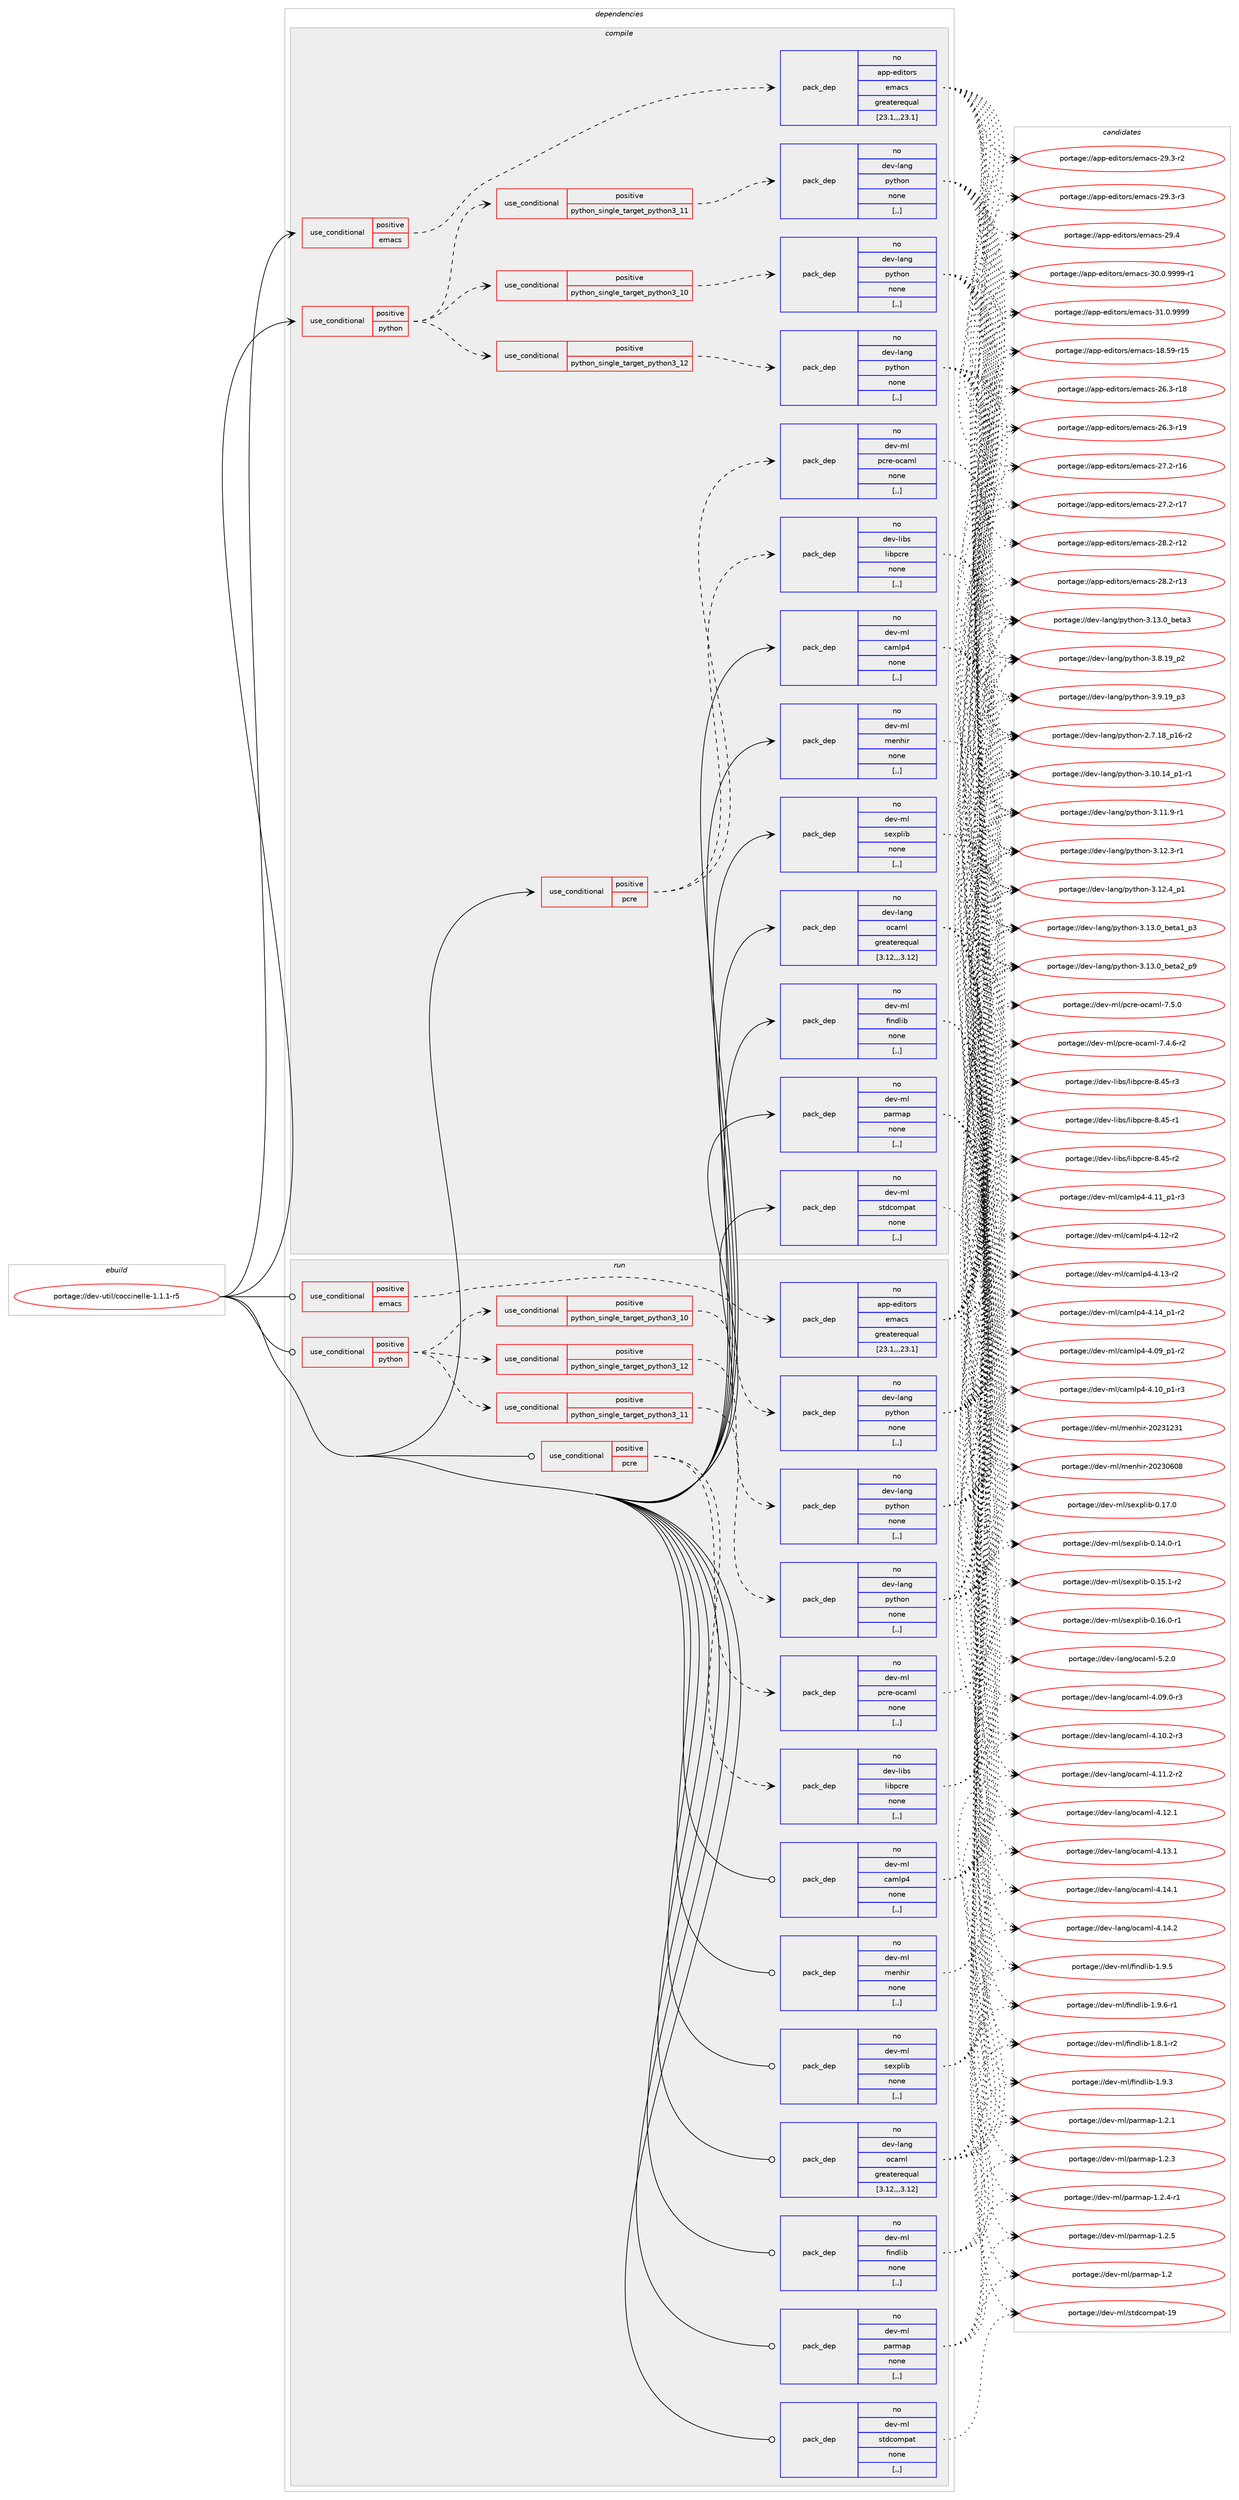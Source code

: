 digraph prolog {

# *************
# Graph options
# *************

newrank=true;
concentrate=true;
compound=true;
graph [rankdir=LR,fontname=Helvetica,fontsize=10,ranksep=1.5];#, ranksep=2.5, nodesep=0.2];
edge  [arrowhead=vee];
node  [fontname=Helvetica,fontsize=10];

# **********
# The ebuild
# **********

subgraph cluster_leftcol {
color=gray;
rank=same;
label=<<i>ebuild</i>>;
id [label="portage://dev-util/coccinelle-1.1.1-r5", color=red, width=4, href="../dev-util/coccinelle-1.1.1-r5.svg"];
}

# ****************
# The dependencies
# ****************

subgraph cluster_midcol {
color=gray;
label=<<i>dependencies</i>>;
subgraph cluster_compile {
fillcolor="#eeeeee";
style=filled;
label=<<i>compile</i>>;
subgraph cond58087 {
dependency207534 [label=<<TABLE BORDER="0" CELLBORDER="1" CELLSPACING="0" CELLPADDING="4"><TR><TD ROWSPAN="3" CELLPADDING="10">use_conditional</TD></TR><TR><TD>positive</TD></TR><TR><TD>emacs</TD></TR></TABLE>>, shape=none, color=red];
subgraph pack148061 {
dependency207535 [label=<<TABLE BORDER="0" CELLBORDER="1" CELLSPACING="0" CELLPADDING="4" WIDTH="220"><TR><TD ROWSPAN="6" CELLPADDING="30">pack_dep</TD></TR><TR><TD WIDTH="110">no</TD></TR><TR><TD>app-editors</TD></TR><TR><TD>emacs</TD></TR><TR><TD>greaterequal</TD></TR><TR><TD>[23.1,,,23.1]</TD></TR></TABLE>>, shape=none, color=blue];
}
dependency207534:e -> dependency207535:w [weight=20,style="dashed",arrowhead="vee"];
}
id:e -> dependency207534:w [weight=20,style="solid",arrowhead="vee"];
subgraph cond58088 {
dependency207536 [label=<<TABLE BORDER="0" CELLBORDER="1" CELLSPACING="0" CELLPADDING="4"><TR><TD ROWSPAN="3" CELLPADDING="10">use_conditional</TD></TR><TR><TD>positive</TD></TR><TR><TD>pcre</TD></TR></TABLE>>, shape=none, color=red];
subgraph pack148062 {
dependency207537 [label=<<TABLE BORDER="0" CELLBORDER="1" CELLSPACING="0" CELLPADDING="4" WIDTH="220"><TR><TD ROWSPAN="6" CELLPADDING="30">pack_dep</TD></TR><TR><TD WIDTH="110">no</TD></TR><TR><TD>dev-libs</TD></TR><TR><TD>libpcre</TD></TR><TR><TD>none</TD></TR><TR><TD>[,,]</TD></TR></TABLE>>, shape=none, color=blue];
}
dependency207536:e -> dependency207537:w [weight=20,style="dashed",arrowhead="vee"];
subgraph pack148063 {
dependency207538 [label=<<TABLE BORDER="0" CELLBORDER="1" CELLSPACING="0" CELLPADDING="4" WIDTH="220"><TR><TD ROWSPAN="6" CELLPADDING="30">pack_dep</TD></TR><TR><TD WIDTH="110">no</TD></TR><TR><TD>dev-ml</TD></TR><TR><TD>pcre-ocaml</TD></TR><TR><TD>none</TD></TR><TR><TD>[,,]</TD></TR></TABLE>>, shape=none, color=blue];
}
dependency207536:e -> dependency207538:w [weight=20,style="dashed",arrowhead="vee"];
}
id:e -> dependency207536:w [weight=20,style="solid",arrowhead="vee"];
subgraph cond58089 {
dependency207539 [label=<<TABLE BORDER="0" CELLBORDER="1" CELLSPACING="0" CELLPADDING="4"><TR><TD ROWSPAN="3" CELLPADDING="10">use_conditional</TD></TR><TR><TD>positive</TD></TR><TR><TD>python</TD></TR></TABLE>>, shape=none, color=red];
subgraph cond58090 {
dependency207540 [label=<<TABLE BORDER="0" CELLBORDER="1" CELLSPACING="0" CELLPADDING="4"><TR><TD ROWSPAN="3" CELLPADDING="10">use_conditional</TD></TR><TR><TD>positive</TD></TR><TR><TD>python_single_target_python3_10</TD></TR></TABLE>>, shape=none, color=red];
subgraph pack148064 {
dependency207541 [label=<<TABLE BORDER="0" CELLBORDER="1" CELLSPACING="0" CELLPADDING="4" WIDTH="220"><TR><TD ROWSPAN="6" CELLPADDING="30">pack_dep</TD></TR><TR><TD WIDTH="110">no</TD></TR><TR><TD>dev-lang</TD></TR><TR><TD>python</TD></TR><TR><TD>none</TD></TR><TR><TD>[,,]</TD></TR></TABLE>>, shape=none, color=blue];
}
dependency207540:e -> dependency207541:w [weight=20,style="dashed",arrowhead="vee"];
}
dependency207539:e -> dependency207540:w [weight=20,style="dashed",arrowhead="vee"];
subgraph cond58091 {
dependency207542 [label=<<TABLE BORDER="0" CELLBORDER="1" CELLSPACING="0" CELLPADDING="4"><TR><TD ROWSPAN="3" CELLPADDING="10">use_conditional</TD></TR><TR><TD>positive</TD></TR><TR><TD>python_single_target_python3_11</TD></TR></TABLE>>, shape=none, color=red];
subgraph pack148065 {
dependency207543 [label=<<TABLE BORDER="0" CELLBORDER="1" CELLSPACING="0" CELLPADDING="4" WIDTH="220"><TR><TD ROWSPAN="6" CELLPADDING="30">pack_dep</TD></TR><TR><TD WIDTH="110">no</TD></TR><TR><TD>dev-lang</TD></TR><TR><TD>python</TD></TR><TR><TD>none</TD></TR><TR><TD>[,,]</TD></TR></TABLE>>, shape=none, color=blue];
}
dependency207542:e -> dependency207543:w [weight=20,style="dashed",arrowhead="vee"];
}
dependency207539:e -> dependency207542:w [weight=20,style="dashed",arrowhead="vee"];
subgraph cond58092 {
dependency207544 [label=<<TABLE BORDER="0" CELLBORDER="1" CELLSPACING="0" CELLPADDING="4"><TR><TD ROWSPAN="3" CELLPADDING="10">use_conditional</TD></TR><TR><TD>positive</TD></TR><TR><TD>python_single_target_python3_12</TD></TR></TABLE>>, shape=none, color=red];
subgraph pack148066 {
dependency207545 [label=<<TABLE BORDER="0" CELLBORDER="1" CELLSPACING="0" CELLPADDING="4" WIDTH="220"><TR><TD ROWSPAN="6" CELLPADDING="30">pack_dep</TD></TR><TR><TD WIDTH="110">no</TD></TR><TR><TD>dev-lang</TD></TR><TR><TD>python</TD></TR><TR><TD>none</TD></TR><TR><TD>[,,]</TD></TR></TABLE>>, shape=none, color=blue];
}
dependency207544:e -> dependency207545:w [weight=20,style="dashed",arrowhead="vee"];
}
dependency207539:e -> dependency207544:w [weight=20,style="dashed",arrowhead="vee"];
}
id:e -> dependency207539:w [weight=20,style="solid",arrowhead="vee"];
subgraph pack148067 {
dependency207546 [label=<<TABLE BORDER="0" CELLBORDER="1" CELLSPACING="0" CELLPADDING="4" WIDTH="220"><TR><TD ROWSPAN="6" CELLPADDING="30">pack_dep</TD></TR><TR><TD WIDTH="110">no</TD></TR><TR><TD>dev-lang</TD></TR><TR><TD>ocaml</TD></TR><TR><TD>greaterequal</TD></TR><TR><TD>[3.12,,,3.12]</TD></TR></TABLE>>, shape=none, color=blue];
}
id:e -> dependency207546:w [weight=20,style="solid",arrowhead="vee"];
subgraph pack148068 {
dependency207547 [label=<<TABLE BORDER="0" CELLBORDER="1" CELLSPACING="0" CELLPADDING="4" WIDTH="220"><TR><TD ROWSPAN="6" CELLPADDING="30">pack_dep</TD></TR><TR><TD WIDTH="110">no</TD></TR><TR><TD>dev-ml</TD></TR><TR><TD>camlp4</TD></TR><TR><TD>none</TD></TR><TR><TD>[,,]</TD></TR></TABLE>>, shape=none, color=blue];
}
id:e -> dependency207547:w [weight=20,style="solid",arrowhead="vee"];
subgraph pack148069 {
dependency207548 [label=<<TABLE BORDER="0" CELLBORDER="1" CELLSPACING="0" CELLPADDING="4" WIDTH="220"><TR><TD ROWSPAN="6" CELLPADDING="30">pack_dep</TD></TR><TR><TD WIDTH="110">no</TD></TR><TR><TD>dev-ml</TD></TR><TR><TD>findlib</TD></TR><TR><TD>none</TD></TR><TR><TD>[,,]</TD></TR></TABLE>>, shape=none, color=blue];
}
id:e -> dependency207548:w [weight=20,style="solid",arrowhead="vee"];
subgraph pack148070 {
dependency207549 [label=<<TABLE BORDER="0" CELLBORDER="1" CELLSPACING="0" CELLPADDING="4" WIDTH="220"><TR><TD ROWSPAN="6" CELLPADDING="30">pack_dep</TD></TR><TR><TD WIDTH="110">no</TD></TR><TR><TD>dev-ml</TD></TR><TR><TD>menhir</TD></TR><TR><TD>none</TD></TR><TR><TD>[,,]</TD></TR></TABLE>>, shape=none, color=blue];
}
id:e -> dependency207549:w [weight=20,style="solid",arrowhead="vee"];
subgraph pack148071 {
dependency207550 [label=<<TABLE BORDER="0" CELLBORDER="1" CELLSPACING="0" CELLPADDING="4" WIDTH="220"><TR><TD ROWSPAN="6" CELLPADDING="30">pack_dep</TD></TR><TR><TD WIDTH="110">no</TD></TR><TR><TD>dev-ml</TD></TR><TR><TD>parmap</TD></TR><TR><TD>none</TD></TR><TR><TD>[,,]</TD></TR></TABLE>>, shape=none, color=blue];
}
id:e -> dependency207550:w [weight=20,style="solid",arrowhead="vee"];
subgraph pack148072 {
dependency207551 [label=<<TABLE BORDER="0" CELLBORDER="1" CELLSPACING="0" CELLPADDING="4" WIDTH="220"><TR><TD ROWSPAN="6" CELLPADDING="30">pack_dep</TD></TR><TR><TD WIDTH="110">no</TD></TR><TR><TD>dev-ml</TD></TR><TR><TD>sexplib</TD></TR><TR><TD>none</TD></TR><TR><TD>[,,]</TD></TR></TABLE>>, shape=none, color=blue];
}
id:e -> dependency207551:w [weight=20,style="solid",arrowhead="vee"];
subgraph pack148073 {
dependency207552 [label=<<TABLE BORDER="0" CELLBORDER="1" CELLSPACING="0" CELLPADDING="4" WIDTH="220"><TR><TD ROWSPAN="6" CELLPADDING="30">pack_dep</TD></TR><TR><TD WIDTH="110">no</TD></TR><TR><TD>dev-ml</TD></TR><TR><TD>stdcompat</TD></TR><TR><TD>none</TD></TR><TR><TD>[,,]</TD></TR></TABLE>>, shape=none, color=blue];
}
id:e -> dependency207552:w [weight=20,style="solid",arrowhead="vee"];
}
subgraph cluster_compileandrun {
fillcolor="#eeeeee";
style=filled;
label=<<i>compile and run</i>>;
}
subgraph cluster_run {
fillcolor="#eeeeee";
style=filled;
label=<<i>run</i>>;
subgraph cond58093 {
dependency207553 [label=<<TABLE BORDER="0" CELLBORDER="1" CELLSPACING="0" CELLPADDING="4"><TR><TD ROWSPAN="3" CELLPADDING="10">use_conditional</TD></TR><TR><TD>positive</TD></TR><TR><TD>emacs</TD></TR></TABLE>>, shape=none, color=red];
subgraph pack148074 {
dependency207554 [label=<<TABLE BORDER="0" CELLBORDER="1" CELLSPACING="0" CELLPADDING="4" WIDTH="220"><TR><TD ROWSPAN="6" CELLPADDING="30">pack_dep</TD></TR><TR><TD WIDTH="110">no</TD></TR><TR><TD>app-editors</TD></TR><TR><TD>emacs</TD></TR><TR><TD>greaterequal</TD></TR><TR><TD>[23.1,,,23.1]</TD></TR></TABLE>>, shape=none, color=blue];
}
dependency207553:e -> dependency207554:w [weight=20,style="dashed",arrowhead="vee"];
}
id:e -> dependency207553:w [weight=20,style="solid",arrowhead="odot"];
subgraph cond58094 {
dependency207555 [label=<<TABLE BORDER="0" CELLBORDER="1" CELLSPACING="0" CELLPADDING="4"><TR><TD ROWSPAN="3" CELLPADDING="10">use_conditional</TD></TR><TR><TD>positive</TD></TR><TR><TD>pcre</TD></TR></TABLE>>, shape=none, color=red];
subgraph pack148075 {
dependency207556 [label=<<TABLE BORDER="0" CELLBORDER="1" CELLSPACING="0" CELLPADDING="4" WIDTH="220"><TR><TD ROWSPAN="6" CELLPADDING="30">pack_dep</TD></TR><TR><TD WIDTH="110">no</TD></TR><TR><TD>dev-libs</TD></TR><TR><TD>libpcre</TD></TR><TR><TD>none</TD></TR><TR><TD>[,,]</TD></TR></TABLE>>, shape=none, color=blue];
}
dependency207555:e -> dependency207556:w [weight=20,style="dashed",arrowhead="vee"];
subgraph pack148076 {
dependency207557 [label=<<TABLE BORDER="0" CELLBORDER="1" CELLSPACING="0" CELLPADDING="4" WIDTH="220"><TR><TD ROWSPAN="6" CELLPADDING="30">pack_dep</TD></TR><TR><TD WIDTH="110">no</TD></TR><TR><TD>dev-ml</TD></TR><TR><TD>pcre-ocaml</TD></TR><TR><TD>none</TD></TR><TR><TD>[,,]</TD></TR></TABLE>>, shape=none, color=blue];
}
dependency207555:e -> dependency207557:w [weight=20,style="dashed",arrowhead="vee"];
}
id:e -> dependency207555:w [weight=20,style="solid",arrowhead="odot"];
subgraph cond58095 {
dependency207558 [label=<<TABLE BORDER="0" CELLBORDER="1" CELLSPACING="0" CELLPADDING="4"><TR><TD ROWSPAN="3" CELLPADDING="10">use_conditional</TD></TR><TR><TD>positive</TD></TR><TR><TD>python</TD></TR></TABLE>>, shape=none, color=red];
subgraph cond58096 {
dependency207559 [label=<<TABLE BORDER="0" CELLBORDER="1" CELLSPACING="0" CELLPADDING="4"><TR><TD ROWSPAN="3" CELLPADDING="10">use_conditional</TD></TR><TR><TD>positive</TD></TR><TR><TD>python_single_target_python3_10</TD></TR></TABLE>>, shape=none, color=red];
subgraph pack148077 {
dependency207560 [label=<<TABLE BORDER="0" CELLBORDER="1" CELLSPACING="0" CELLPADDING="4" WIDTH="220"><TR><TD ROWSPAN="6" CELLPADDING="30">pack_dep</TD></TR><TR><TD WIDTH="110">no</TD></TR><TR><TD>dev-lang</TD></TR><TR><TD>python</TD></TR><TR><TD>none</TD></TR><TR><TD>[,,]</TD></TR></TABLE>>, shape=none, color=blue];
}
dependency207559:e -> dependency207560:w [weight=20,style="dashed",arrowhead="vee"];
}
dependency207558:e -> dependency207559:w [weight=20,style="dashed",arrowhead="vee"];
subgraph cond58097 {
dependency207561 [label=<<TABLE BORDER="0" CELLBORDER="1" CELLSPACING="0" CELLPADDING="4"><TR><TD ROWSPAN="3" CELLPADDING="10">use_conditional</TD></TR><TR><TD>positive</TD></TR><TR><TD>python_single_target_python3_11</TD></TR></TABLE>>, shape=none, color=red];
subgraph pack148078 {
dependency207562 [label=<<TABLE BORDER="0" CELLBORDER="1" CELLSPACING="0" CELLPADDING="4" WIDTH="220"><TR><TD ROWSPAN="6" CELLPADDING="30">pack_dep</TD></TR><TR><TD WIDTH="110">no</TD></TR><TR><TD>dev-lang</TD></TR><TR><TD>python</TD></TR><TR><TD>none</TD></TR><TR><TD>[,,]</TD></TR></TABLE>>, shape=none, color=blue];
}
dependency207561:e -> dependency207562:w [weight=20,style="dashed",arrowhead="vee"];
}
dependency207558:e -> dependency207561:w [weight=20,style="dashed",arrowhead="vee"];
subgraph cond58098 {
dependency207563 [label=<<TABLE BORDER="0" CELLBORDER="1" CELLSPACING="0" CELLPADDING="4"><TR><TD ROWSPAN="3" CELLPADDING="10">use_conditional</TD></TR><TR><TD>positive</TD></TR><TR><TD>python_single_target_python3_12</TD></TR></TABLE>>, shape=none, color=red];
subgraph pack148079 {
dependency207564 [label=<<TABLE BORDER="0" CELLBORDER="1" CELLSPACING="0" CELLPADDING="4" WIDTH="220"><TR><TD ROWSPAN="6" CELLPADDING="30">pack_dep</TD></TR><TR><TD WIDTH="110">no</TD></TR><TR><TD>dev-lang</TD></TR><TR><TD>python</TD></TR><TR><TD>none</TD></TR><TR><TD>[,,]</TD></TR></TABLE>>, shape=none, color=blue];
}
dependency207563:e -> dependency207564:w [weight=20,style="dashed",arrowhead="vee"];
}
dependency207558:e -> dependency207563:w [weight=20,style="dashed",arrowhead="vee"];
}
id:e -> dependency207558:w [weight=20,style="solid",arrowhead="odot"];
subgraph pack148080 {
dependency207565 [label=<<TABLE BORDER="0" CELLBORDER="1" CELLSPACING="0" CELLPADDING="4" WIDTH="220"><TR><TD ROWSPAN="6" CELLPADDING="30">pack_dep</TD></TR><TR><TD WIDTH="110">no</TD></TR><TR><TD>dev-lang</TD></TR><TR><TD>ocaml</TD></TR><TR><TD>greaterequal</TD></TR><TR><TD>[3.12,,,3.12]</TD></TR></TABLE>>, shape=none, color=blue];
}
id:e -> dependency207565:w [weight=20,style="solid",arrowhead="odot"];
subgraph pack148081 {
dependency207566 [label=<<TABLE BORDER="0" CELLBORDER="1" CELLSPACING="0" CELLPADDING="4" WIDTH="220"><TR><TD ROWSPAN="6" CELLPADDING="30">pack_dep</TD></TR><TR><TD WIDTH="110">no</TD></TR><TR><TD>dev-ml</TD></TR><TR><TD>camlp4</TD></TR><TR><TD>none</TD></TR><TR><TD>[,,]</TD></TR></TABLE>>, shape=none, color=blue];
}
id:e -> dependency207566:w [weight=20,style="solid",arrowhead="odot"];
subgraph pack148082 {
dependency207567 [label=<<TABLE BORDER="0" CELLBORDER="1" CELLSPACING="0" CELLPADDING="4" WIDTH="220"><TR><TD ROWSPAN="6" CELLPADDING="30">pack_dep</TD></TR><TR><TD WIDTH="110">no</TD></TR><TR><TD>dev-ml</TD></TR><TR><TD>findlib</TD></TR><TR><TD>none</TD></TR><TR><TD>[,,]</TD></TR></TABLE>>, shape=none, color=blue];
}
id:e -> dependency207567:w [weight=20,style="solid",arrowhead="odot"];
subgraph pack148083 {
dependency207568 [label=<<TABLE BORDER="0" CELLBORDER="1" CELLSPACING="0" CELLPADDING="4" WIDTH="220"><TR><TD ROWSPAN="6" CELLPADDING="30">pack_dep</TD></TR><TR><TD WIDTH="110">no</TD></TR><TR><TD>dev-ml</TD></TR><TR><TD>menhir</TD></TR><TR><TD>none</TD></TR><TR><TD>[,,]</TD></TR></TABLE>>, shape=none, color=blue];
}
id:e -> dependency207568:w [weight=20,style="solid",arrowhead="odot"];
subgraph pack148084 {
dependency207569 [label=<<TABLE BORDER="0" CELLBORDER="1" CELLSPACING="0" CELLPADDING="4" WIDTH="220"><TR><TD ROWSPAN="6" CELLPADDING="30">pack_dep</TD></TR><TR><TD WIDTH="110">no</TD></TR><TR><TD>dev-ml</TD></TR><TR><TD>parmap</TD></TR><TR><TD>none</TD></TR><TR><TD>[,,]</TD></TR></TABLE>>, shape=none, color=blue];
}
id:e -> dependency207569:w [weight=20,style="solid",arrowhead="odot"];
subgraph pack148085 {
dependency207570 [label=<<TABLE BORDER="0" CELLBORDER="1" CELLSPACING="0" CELLPADDING="4" WIDTH="220"><TR><TD ROWSPAN="6" CELLPADDING="30">pack_dep</TD></TR><TR><TD WIDTH="110">no</TD></TR><TR><TD>dev-ml</TD></TR><TR><TD>sexplib</TD></TR><TR><TD>none</TD></TR><TR><TD>[,,]</TD></TR></TABLE>>, shape=none, color=blue];
}
id:e -> dependency207570:w [weight=20,style="solid",arrowhead="odot"];
subgraph pack148086 {
dependency207571 [label=<<TABLE BORDER="0" CELLBORDER="1" CELLSPACING="0" CELLPADDING="4" WIDTH="220"><TR><TD ROWSPAN="6" CELLPADDING="30">pack_dep</TD></TR><TR><TD WIDTH="110">no</TD></TR><TR><TD>dev-ml</TD></TR><TR><TD>stdcompat</TD></TR><TR><TD>none</TD></TR><TR><TD>[,,]</TD></TR></TABLE>>, shape=none, color=blue];
}
id:e -> dependency207571:w [weight=20,style="solid",arrowhead="odot"];
}
}

# **************
# The candidates
# **************

subgraph cluster_choices {
rank=same;
color=gray;
label=<<i>candidates</i>>;

subgraph choice148061 {
color=black;
nodesep=1;
choice9711211245101100105116111114115471011099799115454956465357451144953 [label="portage://app-editors/emacs-18.59-r15", color=red, width=4,href="../app-editors/emacs-18.59-r15.svg"];
choice97112112451011001051161111141154710110997991154550544651451144956 [label="portage://app-editors/emacs-26.3-r18", color=red, width=4,href="../app-editors/emacs-26.3-r18.svg"];
choice97112112451011001051161111141154710110997991154550544651451144957 [label="portage://app-editors/emacs-26.3-r19", color=red, width=4,href="../app-editors/emacs-26.3-r19.svg"];
choice97112112451011001051161111141154710110997991154550554650451144954 [label="portage://app-editors/emacs-27.2-r16", color=red, width=4,href="../app-editors/emacs-27.2-r16.svg"];
choice97112112451011001051161111141154710110997991154550554650451144955 [label="portage://app-editors/emacs-27.2-r17", color=red, width=4,href="../app-editors/emacs-27.2-r17.svg"];
choice97112112451011001051161111141154710110997991154550564650451144950 [label="portage://app-editors/emacs-28.2-r12", color=red, width=4,href="../app-editors/emacs-28.2-r12.svg"];
choice97112112451011001051161111141154710110997991154550564650451144951 [label="portage://app-editors/emacs-28.2-r13", color=red, width=4,href="../app-editors/emacs-28.2-r13.svg"];
choice971121124510110010511611111411547101109979911545505746514511450 [label="portage://app-editors/emacs-29.3-r2", color=red, width=4,href="../app-editors/emacs-29.3-r2.svg"];
choice971121124510110010511611111411547101109979911545505746514511451 [label="portage://app-editors/emacs-29.3-r3", color=red, width=4,href="../app-editors/emacs-29.3-r3.svg"];
choice97112112451011001051161111141154710110997991154550574652 [label="portage://app-editors/emacs-29.4", color=red, width=4,href="../app-editors/emacs-29.4.svg"];
choice9711211245101100105116111114115471011099799115455148464846575757574511449 [label="portage://app-editors/emacs-30.0.9999-r1", color=red, width=4,href="../app-editors/emacs-30.0.9999-r1.svg"];
choice971121124510110010511611111411547101109979911545514946484657575757 [label="portage://app-editors/emacs-31.0.9999", color=red, width=4,href="../app-editors/emacs-31.0.9999.svg"];
dependency207535:e -> choice9711211245101100105116111114115471011099799115454956465357451144953:w [style=dotted,weight="100"];
dependency207535:e -> choice97112112451011001051161111141154710110997991154550544651451144956:w [style=dotted,weight="100"];
dependency207535:e -> choice97112112451011001051161111141154710110997991154550544651451144957:w [style=dotted,weight="100"];
dependency207535:e -> choice97112112451011001051161111141154710110997991154550554650451144954:w [style=dotted,weight="100"];
dependency207535:e -> choice97112112451011001051161111141154710110997991154550554650451144955:w [style=dotted,weight="100"];
dependency207535:e -> choice97112112451011001051161111141154710110997991154550564650451144950:w [style=dotted,weight="100"];
dependency207535:e -> choice97112112451011001051161111141154710110997991154550564650451144951:w [style=dotted,weight="100"];
dependency207535:e -> choice971121124510110010511611111411547101109979911545505746514511450:w [style=dotted,weight="100"];
dependency207535:e -> choice971121124510110010511611111411547101109979911545505746514511451:w [style=dotted,weight="100"];
dependency207535:e -> choice97112112451011001051161111141154710110997991154550574652:w [style=dotted,weight="100"];
dependency207535:e -> choice9711211245101100105116111114115471011099799115455148464846575757574511449:w [style=dotted,weight="100"];
dependency207535:e -> choice971121124510110010511611111411547101109979911545514946484657575757:w [style=dotted,weight="100"];
}
subgraph choice148062 {
color=black;
nodesep=1;
choice100101118451081059811547108105981129911410145564652534511449 [label="portage://dev-libs/libpcre-8.45-r1", color=red, width=4,href="../dev-libs/libpcre-8.45-r1.svg"];
choice100101118451081059811547108105981129911410145564652534511450 [label="portage://dev-libs/libpcre-8.45-r2", color=red, width=4,href="../dev-libs/libpcre-8.45-r2.svg"];
choice100101118451081059811547108105981129911410145564652534511451 [label="portage://dev-libs/libpcre-8.45-r3", color=red, width=4,href="../dev-libs/libpcre-8.45-r3.svg"];
dependency207537:e -> choice100101118451081059811547108105981129911410145564652534511449:w [style=dotted,weight="100"];
dependency207537:e -> choice100101118451081059811547108105981129911410145564652534511450:w [style=dotted,weight="100"];
dependency207537:e -> choice100101118451081059811547108105981129911410145564652534511451:w [style=dotted,weight="100"];
}
subgraph choice148063 {
color=black;
nodesep=1;
choice1001011184510910847112991141014511199971091084555465246544511450 [label="portage://dev-ml/pcre-ocaml-7.4.6-r2", color=red, width=4,href="../dev-ml/pcre-ocaml-7.4.6-r2.svg"];
choice100101118451091084711299114101451119997109108455546534648 [label="portage://dev-ml/pcre-ocaml-7.5.0", color=red, width=4,href="../dev-ml/pcre-ocaml-7.5.0.svg"];
dependency207538:e -> choice1001011184510910847112991141014511199971091084555465246544511450:w [style=dotted,weight="100"];
dependency207538:e -> choice100101118451091084711299114101451119997109108455546534648:w [style=dotted,weight="100"];
}
subgraph choice148064 {
color=black;
nodesep=1;
choice100101118451089711010347112121116104111110455046554649569511249544511450 [label="portage://dev-lang/python-2.7.18_p16-r2", color=red, width=4,href="../dev-lang/python-2.7.18_p16-r2.svg"];
choice100101118451089711010347112121116104111110455146494846495295112494511449 [label="portage://dev-lang/python-3.10.14_p1-r1", color=red, width=4,href="../dev-lang/python-3.10.14_p1-r1.svg"];
choice100101118451089711010347112121116104111110455146494946574511449 [label="portage://dev-lang/python-3.11.9-r1", color=red, width=4,href="../dev-lang/python-3.11.9-r1.svg"];
choice100101118451089711010347112121116104111110455146495046514511449 [label="portage://dev-lang/python-3.12.3-r1", color=red, width=4,href="../dev-lang/python-3.12.3-r1.svg"];
choice100101118451089711010347112121116104111110455146495046529511249 [label="portage://dev-lang/python-3.12.4_p1", color=red, width=4,href="../dev-lang/python-3.12.4_p1.svg"];
choice10010111845108971101034711212111610411111045514649514648959810111697499511251 [label="portage://dev-lang/python-3.13.0_beta1_p3", color=red, width=4,href="../dev-lang/python-3.13.0_beta1_p3.svg"];
choice10010111845108971101034711212111610411111045514649514648959810111697509511257 [label="portage://dev-lang/python-3.13.0_beta2_p9", color=red, width=4,href="../dev-lang/python-3.13.0_beta2_p9.svg"];
choice1001011184510897110103471121211161041111104551464951464895981011169751 [label="portage://dev-lang/python-3.13.0_beta3", color=red, width=4,href="../dev-lang/python-3.13.0_beta3.svg"];
choice100101118451089711010347112121116104111110455146564649579511250 [label="portage://dev-lang/python-3.8.19_p2", color=red, width=4,href="../dev-lang/python-3.8.19_p2.svg"];
choice100101118451089711010347112121116104111110455146574649579511251 [label="portage://dev-lang/python-3.9.19_p3", color=red, width=4,href="../dev-lang/python-3.9.19_p3.svg"];
dependency207541:e -> choice100101118451089711010347112121116104111110455046554649569511249544511450:w [style=dotted,weight="100"];
dependency207541:e -> choice100101118451089711010347112121116104111110455146494846495295112494511449:w [style=dotted,weight="100"];
dependency207541:e -> choice100101118451089711010347112121116104111110455146494946574511449:w [style=dotted,weight="100"];
dependency207541:e -> choice100101118451089711010347112121116104111110455146495046514511449:w [style=dotted,weight="100"];
dependency207541:e -> choice100101118451089711010347112121116104111110455146495046529511249:w [style=dotted,weight="100"];
dependency207541:e -> choice10010111845108971101034711212111610411111045514649514648959810111697499511251:w [style=dotted,weight="100"];
dependency207541:e -> choice10010111845108971101034711212111610411111045514649514648959810111697509511257:w [style=dotted,weight="100"];
dependency207541:e -> choice1001011184510897110103471121211161041111104551464951464895981011169751:w [style=dotted,weight="100"];
dependency207541:e -> choice100101118451089711010347112121116104111110455146564649579511250:w [style=dotted,weight="100"];
dependency207541:e -> choice100101118451089711010347112121116104111110455146574649579511251:w [style=dotted,weight="100"];
}
subgraph choice148065 {
color=black;
nodesep=1;
choice100101118451089711010347112121116104111110455046554649569511249544511450 [label="portage://dev-lang/python-2.7.18_p16-r2", color=red, width=4,href="../dev-lang/python-2.7.18_p16-r2.svg"];
choice100101118451089711010347112121116104111110455146494846495295112494511449 [label="portage://dev-lang/python-3.10.14_p1-r1", color=red, width=4,href="../dev-lang/python-3.10.14_p1-r1.svg"];
choice100101118451089711010347112121116104111110455146494946574511449 [label="portage://dev-lang/python-3.11.9-r1", color=red, width=4,href="../dev-lang/python-3.11.9-r1.svg"];
choice100101118451089711010347112121116104111110455146495046514511449 [label="portage://dev-lang/python-3.12.3-r1", color=red, width=4,href="../dev-lang/python-3.12.3-r1.svg"];
choice100101118451089711010347112121116104111110455146495046529511249 [label="portage://dev-lang/python-3.12.4_p1", color=red, width=4,href="../dev-lang/python-3.12.4_p1.svg"];
choice10010111845108971101034711212111610411111045514649514648959810111697499511251 [label="portage://dev-lang/python-3.13.0_beta1_p3", color=red, width=4,href="../dev-lang/python-3.13.0_beta1_p3.svg"];
choice10010111845108971101034711212111610411111045514649514648959810111697509511257 [label="portage://dev-lang/python-3.13.0_beta2_p9", color=red, width=4,href="../dev-lang/python-3.13.0_beta2_p9.svg"];
choice1001011184510897110103471121211161041111104551464951464895981011169751 [label="portage://dev-lang/python-3.13.0_beta3", color=red, width=4,href="../dev-lang/python-3.13.0_beta3.svg"];
choice100101118451089711010347112121116104111110455146564649579511250 [label="portage://dev-lang/python-3.8.19_p2", color=red, width=4,href="../dev-lang/python-3.8.19_p2.svg"];
choice100101118451089711010347112121116104111110455146574649579511251 [label="portage://dev-lang/python-3.9.19_p3", color=red, width=4,href="../dev-lang/python-3.9.19_p3.svg"];
dependency207543:e -> choice100101118451089711010347112121116104111110455046554649569511249544511450:w [style=dotted,weight="100"];
dependency207543:e -> choice100101118451089711010347112121116104111110455146494846495295112494511449:w [style=dotted,weight="100"];
dependency207543:e -> choice100101118451089711010347112121116104111110455146494946574511449:w [style=dotted,weight="100"];
dependency207543:e -> choice100101118451089711010347112121116104111110455146495046514511449:w [style=dotted,weight="100"];
dependency207543:e -> choice100101118451089711010347112121116104111110455146495046529511249:w [style=dotted,weight="100"];
dependency207543:e -> choice10010111845108971101034711212111610411111045514649514648959810111697499511251:w [style=dotted,weight="100"];
dependency207543:e -> choice10010111845108971101034711212111610411111045514649514648959810111697509511257:w [style=dotted,weight="100"];
dependency207543:e -> choice1001011184510897110103471121211161041111104551464951464895981011169751:w [style=dotted,weight="100"];
dependency207543:e -> choice100101118451089711010347112121116104111110455146564649579511250:w [style=dotted,weight="100"];
dependency207543:e -> choice100101118451089711010347112121116104111110455146574649579511251:w [style=dotted,weight="100"];
}
subgraph choice148066 {
color=black;
nodesep=1;
choice100101118451089711010347112121116104111110455046554649569511249544511450 [label="portage://dev-lang/python-2.7.18_p16-r2", color=red, width=4,href="../dev-lang/python-2.7.18_p16-r2.svg"];
choice100101118451089711010347112121116104111110455146494846495295112494511449 [label="portage://dev-lang/python-3.10.14_p1-r1", color=red, width=4,href="../dev-lang/python-3.10.14_p1-r1.svg"];
choice100101118451089711010347112121116104111110455146494946574511449 [label="portage://dev-lang/python-3.11.9-r1", color=red, width=4,href="../dev-lang/python-3.11.9-r1.svg"];
choice100101118451089711010347112121116104111110455146495046514511449 [label="portage://dev-lang/python-3.12.3-r1", color=red, width=4,href="../dev-lang/python-3.12.3-r1.svg"];
choice100101118451089711010347112121116104111110455146495046529511249 [label="portage://dev-lang/python-3.12.4_p1", color=red, width=4,href="../dev-lang/python-3.12.4_p1.svg"];
choice10010111845108971101034711212111610411111045514649514648959810111697499511251 [label="portage://dev-lang/python-3.13.0_beta1_p3", color=red, width=4,href="../dev-lang/python-3.13.0_beta1_p3.svg"];
choice10010111845108971101034711212111610411111045514649514648959810111697509511257 [label="portage://dev-lang/python-3.13.0_beta2_p9", color=red, width=4,href="../dev-lang/python-3.13.0_beta2_p9.svg"];
choice1001011184510897110103471121211161041111104551464951464895981011169751 [label="portage://dev-lang/python-3.13.0_beta3", color=red, width=4,href="../dev-lang/python-3.13.0_beta3.svg"];
choice100101118451089711010347112121116104111110455146564649579511250 [label="portage://dev-lang/python-3.8.19_p2", color=red, width=4,href="../dev-lang/python-3.8.19_p2.svg"];
choice100101118451089711010347112121116104111110455146574649579511251 [label="portage://dev-lang/python-3.9.19_p3", color=red, width=4,href="../dev-lang/python-3.9.19_p3.svg"];
dependency207545:e -> choice100101118451089711010347112121116104111110455046554649569511249544511450:w [style=dotted,weight="100"];
dependency207545:e -> choice100101118451089711010347112121116104111110455146494846495295112494511449:w [style=dotted,weight="100"];
dependency207545:e -> choice100101118451089711010347112121116104111110455146494946574511449:w [style=dotted,weight="100"];
dependency207545:e -> choice100101118451089711010347112121116104111110455146495046514511449:w [style=dotted,weight="100"];
dependency207545:e -> choice100101118451089711010347112121116104111110455146495046529511249:w [style=dotted,weight="100"];
dependency207545:e -> choice10010111845108971101034711212111610411111045514649514648959810111697499511251:w [style=dotted,weight="100"];
dependency207545:e -> choice10010111845108971101034711212111610411111045514649514648959810111697509511257:w [style=dotted,weight="100"];
dependency207545:e -> choice1001011184510897110103471121211161041111104551464951464895981011169751:w [style=dotted,weight="100"];
dependency207545:e -> choice100101118451089711010347112121116104111110455146564649579511250:w [style=dotted,weight="100"];
dependency207545:e -> choice100101118451089711010347112121116104111110455146574649579511251:w [style=dotted,weight="100"];
}
subgraph choice148067 {
color=black;
nodesep=1;
choice1001011184510897110103471119997109108455246485746484511451 [label="portage://dev-lang/ocaml-4.09.0-r3", color=red, width=4,href="../dev-lang/ocaml-4.09.0-r3.svg"];
choice1001011184510897110103471119997109108455246494846504511451 [label="portage://dev-lang/ocaml-4.10.2-r3", color=red, width=4,href="../dev-lang/ocaml-4.10.2-r3.svg"];
choice1001011184510897110103471119997109108455246494946504511450 [label="portage://dev-lang/ocaml-4.11.2-r2", color=red, width=4,href="../dev-lang/ocaml-4.11.2-r2.svg"];
choice100101118451089711010347111999710910845524649504649 [label="portage://dev-lang/ocaml-4.12.1", color=red, width=4,href="../dev-lang/ocaml-4.12.1.svg"];
choice100101118451089711010347111999710910845524649514649 [label="portage://dev-lang/ocaml-4.13.1", color=red, width=4,href="../dev-lang/ocaml-4.13.1.svg"];
choice100101118451089711010347111999710910845524649524649 [label="portage://dev-lang/ocaml-4.14.1", color=red, width=4,href="../dev-lang/ocaml-4.14.1.svg"];
choice100101118451089711010347111999710910845524649524650 [label="portage://dev-lang/ocaml-4.14.2", color=red, width=4,href="../dev-lang/ocaml-4.14.2.svg"];
choice1001011184510897110103471119997109108455346504648 [label="portage://dev-lang/ocaml-5.2.0", color=red, width=4,href="../dev-lang/ocaml-5.2.0.svg"];
dependency207546:e -> choice1001011184510897110103471119997109108455246485746484511451:w [style=dotted,weight="100"];
dependency207546:e -> choice1001011184510897110103471119997109108455246494846504511451:w [style=dotted,weight="100"];
dependency207546:e -> choice1001011184510897110103471119997109108455246494946504511450:w [style=dotted,weight="100"];
dependency207546:e -> choice100101118451089711010347111999710910845524649504649:w [style=dotted,weight="100"];
dependency207546:e -> choice100101118451089711010347111999710910845524649514649:w [style=dotted,weight="100"];
dependency207546:e -> choice100101118451089711010347111999710910845524649524649:w [style=dotted,weight="100"];
dependency207546:e -> choice100101118451089711010347111999710910845524649524650:w [style=dotted,weight="100"];
dependency207546:e -> choice1001011184510897110103471119997109108455346504648:w [style=dotted,weight="100"];
}
subgraph choice148068 {
color=black;
nodesep=1;
choice1001011184510910847999710910811252455246485795112494511450 [label="portage://dev-ml/camlp4-4.09_p1-r2", color=red, width=4,href="../dev-ml/camlp4-4.09_p1-r2.svg"];
choice1001011184510910847999710910811252455246494895112494511451 [label="portage://dev-ml/camlp4-4.10_p1-r3", color=red, width=4,href="../dev-ml/camlp4-4.10_p1-r3.svg"];
choice1001011184510910847999710910811252455246494995112494511451 [label="portage://dev-ml/camlp4-4.11_p1-r3", color=red, width=4,href="../dev-ml/camlp4-4.11_p1-r3.svg"];
choice100101118451091084799971091081125245524649504511450 [label="portage://dev-ml/camlp4-4.12-r2", color=red, width=4,href="../dev-ml/camlp4-4.12-r2.svg"];
choice100101118451091084799971091081125245524649514511450 [label="portage://dev-ml/camlp4-4.13-r2", color=red, width=4,href="../dev-ml/camlp4-4.13-r2.svg"];
choice1001011184510910847999710910811252455246495295112494511450 [label="portage://dev-ml/camlp4-4.14_p1-r2", color=red, width=4,href="../dev-ml/camlp4-4.14_p1-r2.svg"];
dependency207547:e -> choice1001011184510910847999710910811252455246485795112494511450:w [style=dotted,weight="100"];
dependency207547:e -> choice1001011184510910847999710910811252455246494895112494511451:w [style=dotted,weight="100"];
dependency207547:e -> choice1001011184510910847999710910811252455246494995112494511451:w [style=dotted,weight="100"];
dependency207547:e -> choice100101118451091084799971091081125245524649504511450:w [style=dotted,weight="100"];
dependency207547:e -> choice100101118451091084799971091081125245524649514511450:w [style=dotted,weight="100"];
dependency207547:e -> choice1001011184510910847999710910811252455246495295112494511450:w [style=dotted,weight="100"];
}
subgraph choice148069 {
color=black;
nodesep=1;
choice1001011184510910847102105110100108105984549465646494511450 [label="portage://dev-ml/findlib-1.8.1-r2", color=red, width=4,href="../dev-ml/findlib-1.8.1-r2.svg"];
choice100101118451091084710210511010010810598454946574651 [label="portage://dev-ml/findlib-1.9.3", color=red, width=4,href="../dev-ml/findlib-1.9.3.svg"];
choice100101118451091084710210511010010810598454946574653 [label="portage://dev-ml/findlib-1.9.5", color=red, width=4,href="../dev-ml/findlib-1.9.5.svg"];
choice1001011184510910847102105110100108105984549465746544511449 [label="portage://dev-ml/findlib-1.9.6-r1", color=red, width=4,href="../dev-ml/findlib-1.9.6-r1.svg"];
dependency207548:e -> choice1001011184510910847102105110100108105984549465646494511450:w [style=dotted,weight="100"];
dependency207548:e -> choice100101118451091084710210511010010810598454946574651:w [style=dotted,weight="100"];
dependency207548:e -> choice100101118451091084710210511010010810598454946574653:w [style=dotted,weight="100"];
dependency207548:e -> choice1001011184510910847102105110100108105984549465746544511449:w [style=dotted,weight="100"];
}
subgraph choice148070 {
color=black;
nodesep=1;
choice1001011184510910847109101110104105114455048505148544856 [label="portage://dev-ml/menhir-20230608", color=red, width=4,href="../dev-ml/menhir-20230608.svg"];
choice1001011184510910847109101110104105114455048505149505149 [label="portage://dev-ml/menhir-20231231", color=red, width=4,href="../dev-ml/menhir-20231231.svg"];
dependency207549:e -> choice1001011184510910847109101110104105114455048505148544856:w [style=dotted,weight="100"];
dependency207549:e -> choice1001011184510910847109101110104105114455048505149505149:w [style=dotted,weight="100"];
}
subgraph choice148071 {
color=black;
nodesep=1;
choice1001011184510910847112971141099711245494650 [label="portage://dev-ml/parmap-1.2", color=red, width=4,href="../dev-ml/parmap-1.2.svg"];
choice10010111845109108471129711410997112454946504649 [label="portage://dev-ml/parmap-1.2.1", color=red, width=4,href="../dev-ml/parmap-1.2.1.svg"];
choice10010111845109108471129711410997112454946504651 [label="portage://dev-ml/parmap-1.2.3", color=red, width=4,href="../dev-ml/parmap-1.2.3.svg"];
choice100101118451091084711297114109971124549465046524511449 [label="portage://dev-ml/parmap-1.2.4-r1", color=red, width=4,href="../dev-ml/parmap-1.2.4-r1.svg"];
choice10010111845109108471129711410997112454946504653 [label="portage://dev-ml/parmap-1.2.5", color=red, width=4,href="../dev-ml/parmap-1.2.5.svg"];
dependency207550:e -> choice1001011184510910847112971141099711245494650:w [style=dotted,weight="100"];
dependency207550:e -> choice10010111845109108471129711410997112454946504649:w [style=dotted,weight="100"];
dependency207550:e -> choice10010111845109108471129711410997112454946504651:w [style=dotted,weight="100"];
dependency207550:e -> choice100101118451091084711297114109971124549465046524511449:w [style=dotted,weight="100"];
dependency207550:e -> choice10010111845109108471129711410997112454946504653:w [style=dotted,weight="100"];
}
subgraph choice148072 {
color=black;
nodesep=1;
choice100101118451091084711510112011210810598454846495246484511449 [label="portage://dev-ml/sexplib-0.14.0-r1", color=red, width=4,href="../dev-ml/sexplib-0.14.0-r1.svg"];
choice100101118451091084711510112011210810598454846495346494511450 [label="portage://dev-ml/sexplib-0.15.1-r2", color=red, width=4,href="../dev-ml/sexplib-0.15.1-r2.svg"];
choice100101118451091084711510112011210810598454846495446484511449 [label="portage://dev-ml/sexplib-0.16.0-r1", color=red, width=4,href="../dev-ml/sexplib-0.16.0-r1.svg"];
choice10010111845109108471151011201121081059845484649554648 [label="portage://dev-ml/sexplib-0.17.0", color=red, width=4,href="../dev-ml/sexplib-0.17.0.svg"];
dependency207551:e -> choice100101118451091084711510112011210810598454846495246484511449:w [style=dotted,weight="100"];
dependency207551:e -> choice100101118451091084711510112011210810598454846495346494511450:w [style=dotted,weight="100"];
dependency207551:e -> choice100101118451091084711510112011210810598454846495446484511449:w [style=dotted,weight="100"];
dependency207551:e -> choice10010111845109108471151011201121081059845484649554648:w [style=dotted,weight="100"];
}
subgraph choice148073 {
color=black;
nodesep=1;
choice10010111845109108471151161009911110911297116454957 [label="portage://dev-ml/stdcompat-19", color=red, width=4,href="../dev-ml/stdcompat-19.svg"];
dependency207552:e -> choice10010111845109108471151161009911110911297116454957:w [style=dotted,weight="100"];
}
subgraph choice148074 {
color=black;
nodesep=1;
choice9711211245101100105116111114115471011099799115454956465357451144953 [label="portage://app-editors/emacs-18.59-r15", color=red, width=4,href="../app-editors/emacs-18.59-r15.svg"];
choice97112112451011001051161111141154710110997991154550544651451144956 [label="portage://app-editors/emacs-26.3-r18", color=red, width=4,href="../app-editors/emacs-26.3-r18.svg"];
choice97112112451011001051161111141154710110997991154550544651451144957 [label="portage://app-editors/emacs-26.3-r19", color=red, width=4,href="../app-editors/emacs-26.3-r19.svg"];
choice97112112451011001051161111141154710110997991154550554650451144954 [label="portage://app-editors/emacs-27.2-r16", color=red, width=4,href="../app-editors/emacs-27.2-r16.svg"];
choice97112112451011001051161111141154710110997991154550554650451144955 [label="portage://app-editors/emacs-27.2-r17", color=red, width=4,href="../app-editors/emacs-27.2-r17.svg"];
choice97112112451011001051161111141154710110997991154550564650451144950 [label="portage://app-editors/emacs-28.2-r12", color=red, width=4,href="../app-editors/emacs-28.2-r12.svg"];
choice97112112451011001051161111141154710110997991154550564650451144951 [label="portage://app-editors/emacs-28.2-r13", color=red, width=4,href="../app-editors/emacs-28.2-r13.svg"];
choice971121124510110010511611111411547101109979911545505746514511450 [label="portage://app-editors/emacs-29.3-r2", color=red, width=4,href="../app-editors/emacs-29.3-r2.svg"];
choice971121124510110010511611111411547101109979911545505746514511451 [label="portage://app-editors/emacs-29.3-r3", color=red, width=4,href="../app-editors/emacs-29.3-r3.svg"];
choice97112112451011001051161111141154710110997991154550574652 [label="portage://app-editors/emacs-29.4", color=red, width=4,href="../app-editors/emacs-29.4.svg"];
choice9711211245101100105116111114115471011099799115455148464846575757574511449 [label="portage://app-editors/emacs-30.0.9999-r1", color=red, width=4,href="../app-editors/emacs-30.0.9999-r1.svg"];
choice971121124510110010511611111411547101109979911545514946484657575757 [label="portage://app-editors/emacs-31.0.9999", color=red, width=4,href="../app-editors/emacs-31.0.9999.svg"];
dependency207554:e -> choice9711211245101100105116111114115471011099799115454956465357451144953:w [style=dotted,weight="100"];
dependency207554:e -> choice97112112451011001051161111141154710110997991154550544651451144956:w [style=dotted,weight="100"];
dependency207554:e -> choice97112112451011001051161111141154710110997991154550544651451144957:w [style=dotted,weight="100"];
dependency207554:e -> choice97112112451011001051161111141154710110997991154550554650451144954:w [style=dotted,weight="100"];
dependency207554:e -> choice97112112451011001051161111141154710110997991154550554650451144955:w [style=dotted,weight="100"];
dependency207554:e -> choice97112112451011001051161111141154710110997991154550564650451144950:w [style=dotted,weight="100"];
dependency207554:e -> choice97112112451011001051161111141154710110997991154550564650451144951:w [style=dotted,weight="100"];
dependency207554:e -> choice971121124510110010511611111411547101109979911545505746514511450:w [style=dotted,weight="100"];
dependency207554:e -> choice971121124510110010511611111411547101109979911545505746514511451:w [style=dotted,weight="100"];
dependency207554:e -> choice97112112451011001051161111141154710110997991154550574652:w [style=dotted,weight="100"];
dependency207554:e -> choice9711211245101100105116111114115471011099799115455148464846575757574511449:w [style=dotted,weight="100"];
dependency207554:e -> choice971121124510110010511611111411547101109979911545514946484657575757:w [style=dotted,weight="100"];
}
subgraph choice148075 {
color=black;
nodesep=1;
choice100101118451081059811547108105981129911410145564652534511449 [label="portage://dev-libs/libpcre-8.45-r1", color=red, width=4,href="../dev-libs/libpcre-8.45-r1.svg"];
choice100101118451081059811547108105981129911410145564652534511450 [label="portage://dev-libs/libpcre-8.45-r2", color=red, width=4,href="../dev-libs/libpcre-8.45-r2.svg"];
choice100101118451081059811547108105981129911410145564652534511451 [label="portage://dev-libs/libpcre-8.45-r3", color=red, width=4,href="../dev-libs/libpcre-8.45-r3.svg"];
dependency207556:e -> choice100101118451081059811547108105981129911410145564652534511449:w [style=dotted,weight="100"];
dependency207556:e -> choice100101118451081059811547108105981129911410145564652534511450:w [style=dotted,weight="100"];
dependency207556:e -> choice100101118451081059811547108105981129911410145564652534511451:w [style=dotted,weight="100"];
}
subgraph choice148076 {
color=black;
nodesep=1;
choice1001011184510910847112991141014511199971091084555465246544511450 [label="portage://dev-ml/pcre-ocaml-7.4.6-r2", color=red, width=4,href="../dev-ml/pcre-ocaml-7.4.6-r2.svg"];
choice100101118451091084711299114101451119997109108455546534648 [label="portage://dev-ml/pcre-ocaml-7.5.0", color=red, width=4,href="../dev-ml/pcre-ocaml-7.5.0.svg"];
dependency207557:e -> choice1001011184510910847112991141014511199971091084555465246544511450:w [style=dotted,weight="100"];
dependency207557:e -> choice100101118451091084711299114101451119997109108455546534648:w [style=dotted,weight="100"];
}
subgraph choice148077 {
color=black;
nodesep=1;
choice100101118451089711010347112121116104111110455046554649569511249544511450 [label="portage://dev-lang/python-2.7.18_p16-r2", color=red, width=4,href="../dev-lang/python-2.7.18_p16-r2.svg"];
choice100101118451089711010347112121116104111110455146494846495295112494511449 [label="portage://dev-lang/python-3.10.14_p1-r1", color=red, width=4,href="../dev-lang/python-3.10.14_p1-r1.svg"];
choice100101118451089711010347112121116104111110455146494946574511449 [label="portage://dev-lang/python-3.11.9-r1", color=red, width=4,href="../dev-lang/python-3.11.9-r1.svg"];
choice100101118451089711010347112121116104111110455146495046514511449 [label="portage://dev-lang/python-3.12.3-r1", color=red, width=4,href="../dev-lang/python-3.12.3-r1.svg"];
choice100101118451089711010347112121116104111110455146495046529511249 [label="portage://dev-lang/python-3.12.4_p1", color=red, width=4,href="../dev-lang/python-3.12.4_p1.svg"];
choice10010111845108971101034711212111610411111045514649514648959810111697499511251 [label="portage://dev-lang/python-3.13.0_beta1_p3", color=red, width=4,href="../dev-lang/python-3.13.0_beta1_p3.svg"];
choice10010111845108971101034711212111610411111045514649514648959810111697509511257 [label="portage://dev-lang/python-3.13.0_beta2_p9", color=red, width=4,href="../dev-lang/python-3.13.0_beta2_p9.svg"];
choice1001011184510897110103471121211161041111104551464951464895981011169751 [label="portage://dev-lang/python-3.13.0_beta3", color=red, width=4,href="../dev-lang/python-3.13.0_beta3.svg"];
choice100101118451089711010347112121116104111110455146564649579511250 [label="portage://dev-lang/python-3.8.19_p2", color=red, width=4,href="../dev-lang/python-3.8.19_p2.svg"];
choice100101118451089711010347112121116104111110455146574649579511251 [label="portage://dev-lang/python-3.9.19_p3", color=red, width=4,href="../dev-lang/python-3.9.19_p3.svg"];
dependency207560:e -> choice100101118451089711010347112121116104111110455046554649569511249544511450:w [style=dotted,weight="100"];
dependency207560:e -> choice100101118451089711010347112121116104111110455146494846495295112494511449:w [style=dotted,weight="100"];
dependency207560:e -> choice100101118451089711010347112121116104111110455146494946574511449:w [style=dotted,weight="100"];
dependency207560:e -> choice100101118451089711010347112121116104111110455146495046514511449:w [style=dotted,weight="100"];
dependency207560:e -> choice100101118451089711010347112121116104111110455146495046529511249:w [style=dotted,weight="100"];
dependency207560:e -> choice10010111845108971101034711212111610411111045514649514648959810111697499511251:w [style=dotted,weight="100"];
dependency207560:e -> choice10010111845108971101034711212111610411111045514649514648959810111697509511257:w [style=dotted,weight="100"];
dependency207560:e -> choice1001011184510897110103471121211161041111104551464951464895981011169751:w [style=dotted,weight="100"];
dependency207560:e -> choice100101118451089711010347112121116104111110455146564649579511250:w [style=dotted,weight="100"];
dependency207560:e -> choice100101118451089711010347112121116104111110455146574649579511251:w [style=dotted,weight="100"];
}
subgraph choice148078 {
color=black;
nodesep=1;
choice100101118451089711010347112121116104111110455046554649569511249544511450 [label="portage://dev-lang/python-2.7.18_p16-r2", color=red, width=4,href="../dev-lang/python-2.7.18_p16-r2.svg"];
choice100101118451089711010347112121116104111110455146494846495295112494511449 [label="portage://dev-lang/python-3.10.14_p1-r1", color=red, width=4,href="../dev-lang/python-3.10.14_p1-r1.svg"];
choice100101118451089711010347112121116104111110455146494946574511449 [label="portage://dev-lang/python-3.11.9-r1", color=red, width=4,href="../dev-lang/python-3.11.9-r1.svg"];
choice100101118451089711010347112121116104111110455146495046514511449 [label="portage://dev-lang/python-3.12.3-r1", color=red, width=4,href="../dev-lang/python-3.12.3-r1.svg"];
choice100101118451089711010347112121116104111110455146495046529511249 [label="portage://dev-lang/python-3.12.4_p1", color=red, width=4,href="../dev-lang/python-3.12.4_p1.svg"];
choice10010111845108971101034711212111610411111045514649514648959810111697499511251 [label="portage://dev-lang/python-3.13.0_beta1_p3", color=red, width=4,href="../dev-lang/python-3.13.0_beta1_p3.svg"];
choice10010111845108971101034711212111610411111045514649514648959810111697509511257 [label="portage://dev-lang/python-3.13.0_beta2_p9", color=red, width=4,href="../dev-lang/python-3.13.0_beta2_p9.svg"];
choice1001011184510897110103471121211161041111104551464951464895981011169751 [label="portage://dev-lang/python-3.13.0_beta3", color=red, width=4,href="../dev-lang/python-3.13.0_beta3.svg"];
choice100101118451089711010347112121116104111110455146564649579511250 [label="portage://dev-lang/python-3.8.19_p2", color=red, width=4,href="../dev-lang/python-3.8.19_p2.svg"];
choice100101118451089711010347112121116104111110455146574649579511251 [label="portage://dev-lang/python-3.9.19_p3", color=red, width=4,href="../dev-lang/python-3.9.19_p3.svg"];
dependency207562:e -> choice100101118451089711010347112121116104111110455046554649569511249544511450:w [style=dotted,weight="100"];
dependency207562:e -> choice100101118451089711010347112121116104111110455146494846495295112494511449:w [style=dotted,weight="100"];
dependency207562:e -> choice100101118451089711010347112121116104111110455146494946574511449:w [style=dotted,weight="100"];
dependency207562:e -> choice100101118451089711010347112121116104111110455146495046514511449:w [style=dotted,weight="100"];
dependency207562:e -> choice100101118451089711010347112121116104111110455146495046529511249:w [style=dotted,weight="100"];
dependency207562:e -> choice10010111845108971101034711212111610411111045514649514648959810111697499511251:w [style=dotted,weight="100"];
dependency207562:e -> choice10010111845108971101034711212111610411111045514649514648959810111697509511257:w [style=dotted,weight="100"];
dependency207562:e -> choice1001011184510897110103471121211161041111104551464951464895981011169751:w [style=dotted,weight="100"];
dependency207562:e -> choice100101118451089711010347112121116104111110455146564649579511250:w [style=dotted,weight="100"];
dependency207562:e -> choice100101118451089711010347112121116104111110455146574649579511251:w [style=dotted,weight="100"];
}
subgraph choice148079 {
color=black;
nodesep=1;
choice100101118451089711010347112121116104111110455046554649569511249544511450 [label="portage://dev-lang/python-2.7.18_p16-r2", color=red, width=4,href="../dev-lang/python-2.7.18_p16-r2.svg"];
choice100101118451089711010347112121116104111110455146494846495295112494511449 [label="portage://dev-lang/python-3.10.14_p1-r1", color=red, width=4,href="../dev-lang/python-3.10.14_p1-r1.svg"];
choice100101118451089711010347112121116104111110455146494946574511449 [label="portage://dev-lang/python-3.11.9-r1", color=red, width=4,href="../dev-lang/python-3.11.9-r1.svg"];
choice100101118451089711010347112121116104111110455146495046514511449 [label="portage://dev-lang/python-3.12.3-r1", color=red, width=4,href="../dev-lang/python-3.12.3-r1.svg"];
choice100101118451089711010347112121116104111110455146495046529511249 [label="portage://dev-lang/python-3.12.4_p1", color=red, width=4,href="../dev-lang/python-3.12.4_p1.svg"];
choice10010111845108971101034711212111610411111045514649514648959810111697499511251 [label="portage://dev-lang/python-3.13.0_beta1_p3", color=red, width=4,href="../dev-lang/python-3.13.0_beta1_p3.svg"];
choice10010111845108971101034711212111610411111045514649514648959810111697509511257 [label="portage://dev-lang/python-3.13.0_beta2_p9", color=red, width=4,href="../dev-lang/python-3.13.0_beta2_p9.svg"];
choice1001011184510897110103471121211161041111104551464951464895981011169751 [label="portage://dev-lang/python-3.13.0_beta3", color=red, width=4,href="../dev-lang/python-3.13.0_beta3.svg"];
choice100101118451089711010347112121116104111110455146564649579511250 [label="portage://dev-lang/python-3.8.19_p2", color=red, width=4,href="../dev-lang/python-3.8.19_p2.svg"];
choice100101118451089711010347112121116104111110455146574649579511251 [label="portage://dev-lang/python-3.9.19_p3", color=red, width=4,href="../dev-lang/python-3.9.19_p3.svg"];
dependency207564:e -> choice100101118451089711010347112121116104111110455046554649569511249544511450:w [style=dotted,weight="100"];
dependency207564:e -> choice100101118451089711010347112121116104111110455146494846495295112494511449:w [style=dotted,weight="100"];
dependency207564:e -> choice100101118451089711010347112121116104111110455146494946574511449:w [style=dotted,weight="100"];
dependency207564:e -> choice100101118451089711010347112121116104111110455146495046514511449:w [style=dotted,weight="100"];
dependency207564:e -> choice100101118451089711010347112121116104111110455146495046529511249:w [style=dotted,weight="100"];
dependency207564:e -> choice10010111845108971101034711212111610411111045514649514648959810111697499511251:w [style=dotted,weight="100"];
dependency207564:e -> choice10010111845108971101034711212111610411111045514649514648959810111697509511257:w [style=dotted,weight="100"];
dependency207564:e -> choice1001011184510897110103471121211161041111104551464951464895981011169751:w [style=dotted,weight="100"];
dependency207564:e -> choice100101118451089711010347112121116104111110455146564649579511250:w [style=dotted,weight="100"];
dependency207564:e -> choice100101118451089711010347112121116104111110455146574649579511251:w [style=dotted,weight="100"];
}
subgraph choice148080 {
color=black;
nodesep=1;
choice1001011184510897110103471119997109108455246485746484511451 [label="portage://dev-lang/ocaml-4.09.0-r3", color=red, width=4,href="../dev-lang/ocaml-4.09.0-r3.svg"];
choice1001011184510897110103471119997109108455246494846504511451 [label="portage://dev-lang/ocaml-4.10.2-r3", color=red, width=4,href="../dev-lang/ocaml-4.10.2-r3.svg"];
choice1001011184510897110103471119997109108455246494946504511450 [label="portage://dev-lang/ocaml-4.11.2-r2", color=red, width=4,href="../dev-lang/ocaml-4.11.2-r2.svg"];
choice100101118451089711010347111999710910845524649504649 [label="portage://dev-lang/ocaml-4.12.1", color=red, width=4,href="../dev-lang/ocaml-4.12.1.svg"];
choice100101118451089711010347111999710910845524649514649 [label="portage://dev-lang/ocaml-4.13.1", color=red, width=4,href="../dev-lang/ocaml-4.13.1.svg"];
choice100101118451089711010347111999710910845524649524649 [label="portage://dev-lang/ocaml-4.14.1", color=red, width=4,href="../dev-lang/ocaml-4.14.1.svg"];
choice100101118451089711010347111999710910845524649524650 [label="portage://dev-lang/ocaml-4.14.2", color=red, width=4,href="../dev-lang/ocaml-4.14.2.svg"];
choice1001011184510897110103471119997109108455346504648 [label="portage://dev-lang/ocaml-5.2.0", color=red, width=4,href="../dev-lang/ocaml-5.2.0.svg"];
dependency207565:e -> choice1001011184510897110103471119997109108455246485746484511451:w [style=dotted,weight="100"];
dependency207565:e -> choice1001011184510897110103471119997109108455246494846504511451:w [style=dotted,weight="100"];
dependency207565:e -> choice1001011184510897110103471119997109108455246494946504511450:w [style=dotted,weight="100"];
dependency207565:e -> choice100101118451089711010347111999710910845524649504649:w [style=dotted,weight="100"];
dependency207565:e -> choice100101118451089711010347111999710910845524649514649:w [style=dotted,weight="100"];
dependency207565:e -> choice100101118451089711010347111999710910845524649524649:w [style=dotted,weight="100"];
dependency207565:e -> choice100101118451089711010347111999710910845524649524650:w [style=dotted,weight="100"];
dependency207565:e -> choice1001011184510897110103471119997109108455346504648:w [style=dotted,weight="100"];
}
subgraph choice148081 {
color=black;
nodesep=1;
choice1001011184510910847999710910811252455246485795112494511450 [label="portage://dev-ml/camlp4-4.09_p1-r2", color=red, width=4,href="../dev-ml/camlp4-4.09_p1-r2.svg"];
choice1001011184510910847999710910811252455246494895112494511451 [label="portage://dev-ml/camlp4-4.10_p1-r3", color=red, width=4,href="../dev-ml/camlp4-4.10_p1-r3.svg"];
choice1001011184510910847999710910811252455246494995112494511451 [label="portage://dev-ml/camlp4-4.11_p1-r3", color=red, width=4,href="../dev-ml/camlp4-4.11_p1-r3.svg"];
choice100101118451091084799971091081125245524649504511450 [label="portage://dev-ml/camlp4-4.12-r2", color=red, width=4,href="../dev-ml/camlp4-4.12-r2.svg"];
choice100101118451091084799971091081125245524649514511450 [label="portage://dev-ml/camlp4-4.13-r2", color=red, width=4,href="../dev-ml/camlp4-4.13-r2.svg"];
choice1001011184510910847999710910811252455246495295112494511450 [label="portage://dev-ml/camlp4-4.14_p1-r2", color=red, width=4,href="../dev-ml/camlp4-4.14_p1-r2.svg"];
dependency207566:e -> choice1001011184510910847999710910811252455246485795112494511450:w [style=dotted,weight="100"];
dependency207566:e -> choice1001011184510910847999710910811252455246494895112494511451:w [style=dotted,weight="100"];
dependency207566:e -> choice1001011184510910847999710910811252455246494995112494511451:w [style=dotted,weight="100"];
dependency207566:e -> choice100101118451091084799971091081125245524649504511450:w [style=dotted,weight="100"];
dependency207566:e -> choice100101118451091084799971091081125245524649514511450:w [style=dotted,weight="100"];
dependency207566:e -> choice1001011184510910847999710910811252455246495295112494511450:w [style=dotted,weight="100"];
}
subgraph choice148082 {
color=black;
nodesep=1;
choice1001011184510910847102105110100108105984549465646494511450 [label="portage://dev-ml/findlib-1.8.1-r2", color=red, width=4,href="../dev-ml/findlib-1.8.1-r2.svg"];
choice100101118451091084710210511010010810598454946574651 [label="portage://dev-ml/findlib-1.9.3", color=red, width=4,href="../dev-ml/findlib-1.9.3.svg"];
choice100101118451091084710210511010010810598454946574653 [label="portage://dev-ml/findlib-1.9.5", color=red, width=4,href="../dev-ml/findlib-1.9.5.svg"];
choice1001011184510910847102105110100108105984549465746544511449 [label="portage://dev-ml/findlib-1.9.6-r1", color=red, width=4,href="../dev-ml/findlib-1.9.6-r1.svg"];
dependency207567:e -> choice1001011184510910847102105110100108105984549465646494511450:w [style=dotted,weight="100"];
dependency207567:e -> choice100101118451091084710210511010010810598454946574651:w [style=dotted,weight="100"];
dependency207567:e -> choice100101118451091084710210511010010810598454946574653:w [style=dotted,weight="100"];
dependency207567:e -> choice1001011184510910847102105110100108105984549465746544511449:w [style=dotted,weight="100"];
}
subgraph choice148083 {
color=black;
nodesep=1;
choice1001011184510910847109101110104105114455048505148544856 [label="portage://dev-ml/menhir-20230608", color=red, width=4,href="../dev-ml/menhir-20230608.svg"];
choice1001011184510910847109101110104105114455048505149505149 [label="portage://dev-ml/menhir-20231231", color=red, width=4,href="../dev-ml/menhir-20231231.svg"];
dependency207568:e -> choice1001011184510910847109101110104105114455048505148544856:w [style=dotted,weight="100"];
dependency207568:e -> choice1001011184510910847109101110104105114455048505149505149:w [style=dotted,weight="100"];
}
subgraph choice148084 {
color=black;
nodesep=1;
choice1001011184510910847112971141099711245494650 [label="portage://dev-ml/parmap-1.2", color=red, width=4,href="../dev-ml/parmap-1.2.svg"];
choice10010111845109108471129711410997112454946504649 [label="portage://dev-ml/parmap-1.2.1", color=red, width=4,href="../dev-ml/parmap-1.2.1.svg"];
choice10010111845109108471129711410997112454946504651 [label="portage://dev-ml/parmap-1.2.3", color=red, width=4,href="../dev-ml/parmap-1.2.3.svg"];
choice100101118451091084711297114109971124549465046524511449 [label="portage://dev-ml/parmap-1.2.4-r1", color=red, width=4,href="../dev-ml/parmap-1.2.4-r1.svg"];
choice10010111845109108471129711410997112454946504653 [label="portage://dev-ml/parmap-1.2.5", color=red, width=4,href="../dev-ml/parmap-1.2.5.svg"];
dependency207569:e -> choice1001011184510910847112971141099711245494650:w [style=dotted,weight="100"];
dependency207569:e -> choice10010111845109108471129711410997112454946504649:w [style=dotted,weight="100"];
dependency207569:e -> choice10010111845109108471129711410997112454946504651:w [style=dotted,weight="100"];
dependency207569:e -> choice100101118451091084711297114109971124549465046524511449:w [style=dotted,weight="100"];
dependency207569:e -> choice10010111845109108471129711410997112454946504653:w [style=dotted,weight="100"];
}
subgraph choice148085 {
color=black;
nodesep=1;
choice100101118451091084711510112011210810598454846495246484511449 [label="portage://dev-ml/sexplib-0.14.0-r1", color=red, width=4,href="../dev-ml/sexplib-0.14.0-r1.svg"];
choice100101118451091084711510112011210810598454846495346494511450 [label="portage://dev-ml/sexplib-0.15.1-r2", color=red, width=4,href="../dev-ml/sexplib-0.15.1-r2.svg"];
choice100101118451091084711510112011210810598454846495446484511449 [label="portage://dev-ml/sexplib-0.16.0-r1", color=red, width=4,href="../dev-ml/sexplib-0.16.0-r1.svg"];
choice10010111845109108471151011201121081059845484649554648 [label="portage://dev-ml/sexplib-0.17.0", color=red, width=4,href="../dev-ml/sexplib-0.17.0.svg"];
dependency207570:e -> choice100101118451091084711510112011210810598454846495246484511449:w [style=dotted,weight="100"];
dependency207570:e -> choice100101118451091084711510112011210810598454846495346494511450:w [style=dotted,weight="100"];
dependency207570:e -> choice100101118451091084711510112011210810598454846495446484511449:w [style=dotted,weight="100"];
dependency207570:e -> choice10010111845109108471151011201121081059845484649554648:w [style=dotted,weight="100"];
}
subgraph choice148086 {
color=black;
nodesep=1;
choice10010111845109108471151161009911110911297116454957 [label="portage://dev-ml/stdcompat-19", color=red, width=4,href="../dev-ml/stdcompat-19.svg"];
dependency207571:e -> choice10010111845109108471151161009911110911297116454957:w [style=dotted,weight="100"];
}
}

}

